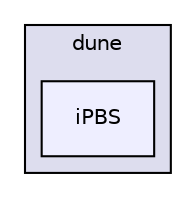 digraph G {
  compound=true
  node [ fontsize="10", fontname="Helvetica"];
  edge [ labelfontsize="10", labelfontname="Helvetica"];
  subgraph clusterdir_2416f6c8cde057c07c0722f36585b511 {
    graph [ bgcolor="#ddddee", pencolor="black", label="dune" fontname="Helvetica", fontsize="10", URL="dir_2416f6c8cde057c07c0722f36585b511.html"]
  dir_0dbbff93e70648692f3ed5a8a806c25e [shape=box, label="iPBS", style="filled", fillcolor="#eeeeff", pencolor="black", URL="dir_0dbbff93e70648692f3ed5a8a806c25e.html"];
  }
}
